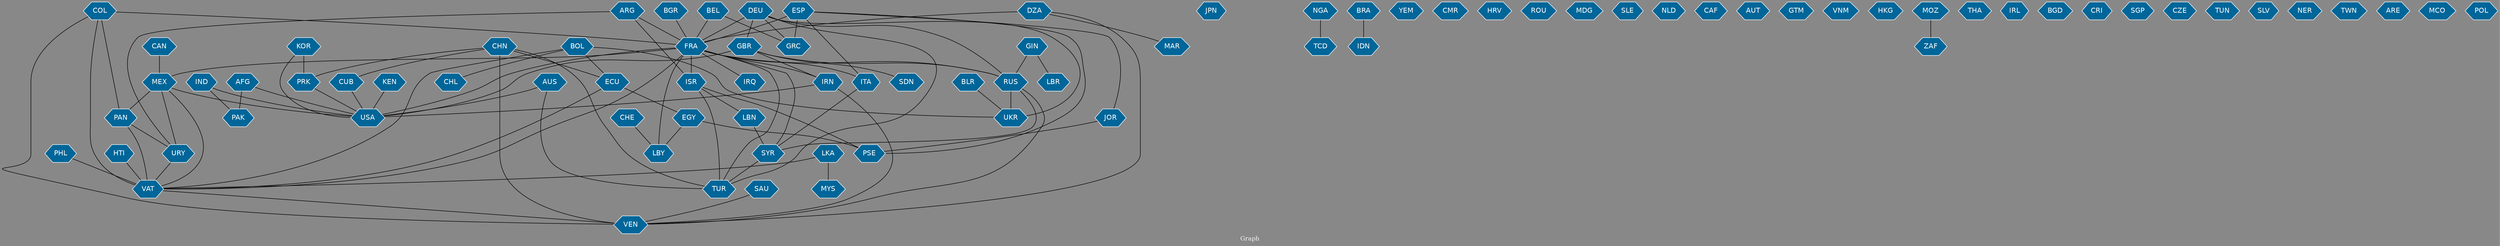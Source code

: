 // Countries together in item graph
graph {
	graph [bgcolor="#888888" fontcolor=white fontsize=12 label="Graph" outputorder=edgesfirst overlap=prism]
	node [color=white fillcolor="#006699" fontcolor=white fontname=Helvetica shape=hexagon style=filled]
	edge [arrowhead=open color=black fontcolor=white fontname=Courier fontsize=12]
		FRA [label=FRA]
		VEN [label=VEN]
		PAK [label=PAK]
		AFG [label=AFG]
		USA [label=USA]
		PSE [label=PSE]
		ARG [label=ARG]
		VAT [label=VAT]
		PHL [label=PHL]
		PRK [label=PRK]
		COL [label=COL]
		IRQ [label=IRQ]
		JPN [label=JPN]
		IRN [label=IRN]
		NGA [label=NGA]
		BRA [label=BRA]
		GRC [label=GRC]
		ITA [label=ITA]
		YEM [label=YEM]
		RUS [label=RUS]
		UKR [label=UKR]
		BEL [label=BEL]
		GBR [label=GBR]
		KOR [label=KOR]
		LKA [label=LKA]
		LBY [label=LBY]
		EGY [label=EGY]
		MEX [label=MEX]
		CMR [label=CMR]
		SYR [label=SYR]
		DEU [label=DEU]
		AUS [label=AUS]
		CHL [label=CHL]
		TCD [label=TCD]
		HTI [label=HTI]
		IND [label=IND]
		HRV [label=HRV]
		ESP [label=ESP]
		CUB [label=CUB]
		PAN [label=PAN]
		URY [label=URY]
		CAN [label=CAN]
		ROU [label=ROU]
		ISR [label=ISR]
		SAU [label=SAU]
		TUR [label=TUR]
		MDG [label=MDG]
		CHN [label=CHN]
		SLE [label=SLE]
		NLD [label=NLD]
		IDN [label=IDN]
		GIN [label=GIN]
		CAF [label=CAF]
		AUT [label=AUT]
		GTM [label=GTM]
		VNM [label=VNM]
		KEN [label=KEN]
		HKG [label=HKG]
		ZAF [label=ZAF]
		MOZ [label=MOZ]
		THA [label=THA]
		LBN [label=LBN]
		DZA [label=DZA]
		IRL [label=IRL]
		CHE [label=CHE]
		JOR [label=JOR]
		BGD [label=BGD]
		LBR [label=LBR]
		BGR [label=BGR]
		CRI [label=CRI]
		MAR [label=MAR]
		SGP [label=SGP]
		BOL [label=BOL]
		SDN [label=SDN]
		CZE [label=CZE]
		TUN [label=TUN]
		BLR [label=BLR]
		MYS [label=MYS]
		SLV [label=SLV]
		ECU [label=ECU]
		NER [label=NER]
		TWN [label=TWN]
		ARE [label=ARE]
		MCO [label=MCO]
		POL [label=POL]
			MEX -- URY [weight=1]
			SYR -- TUR [weight=1]
			PHL -- VAT [weight=8]
			FRA -- IRN [weight=1]
			SAU -- VEN [weight=1]
			ESP -- PSE [weight=1]
			CHN -- TUR [weight=1]
			COL -- VAT [weight=1]
			DEU -- GBR [weight=1]
			AFG -- USA [weight=1]
			BEL -- GRC [weight=1]
			BEL -- FRA [weight=2]
			CHN -- PRK [weight=1]
			BOL -- ECU [weight=1]
			DZA -- VEN [weight=1]
			PRK -- USA [weight=4]
			ISR -- LBN [weight=2]
			ARG -- URY [weight=1]
			KOR -- PRK [weight=4]
			DEU -- RUS [weight=1]
			KOR -- USA [weight=1]
			AUS -- USA [weight=1]
			COL -- FRA [weight=1]
			EGY -- PSE [weight=1]
			RUS -- SYR [weight=1]
			MEX -- PAN [weight=1]
			FRA -- LBY [weight=1]
			LKA -- MYS [weight=1]
			ISR -- TUR [weight=2]
			COL -- VEN [weight=1]
			DZA -- MAR [weight=1]
			ITA -- SYR [weight=1]
			DZA -- FRA [weight=2]
			CHE -- LBY [weight=1]
			BLR -- UKR [weight=1]
			IRN -- VEN [weight=3]
			CHN -- VEN [weight=4]
			ARG -- FRA [weight=1]
			LBN -- SYR [weight=1]
			DEU -- GRC [weight=1]
			FRA -- MEX [weight=2]
			GBR -- RUS [weight=1]
			LKA -- VAT [weight=2]
			BOL -- VAT [weight=1]
			KEN -- USA [weight=1]
			CHN -- CUB [weight=1]
			ECU -- VAT [weight=2]
			GBR -- SDN [weight=1]
			FRA -- USA [weight=6]
			DEU -- FRA [weight=2]
			ISR -- PSE [weight=5]
			IND -- PAK [weight=3]
			CUB -- USA [weight=3]
			ESP -- FRA [weight=3]
			ESP -- ITA [weight=1]
			HTI -- VAT [weight=1]
			VAT -- VEN [weight=1]
			FRA -- SYR [weight=2]
			BOL -- UKR [weight=1]
			COL -- PAN [weight=1]
			ARG -- ISR [weight=1]
			RUS -- UKR [weight=7]
			FRA -- RUS [weight=1]
			IRN -- USA [weight=1]
			ECU -- EGY [weight=1]
			MEX -- VAT [weight=2]
			EGY -- LBY [weight=1]
			NGA -- TCD [weight=1]
			GBR -- USA [weight=4]
			JOR -- PSE [weight=1]
			GIN -- LBR [weight=1]
			MEX -- USA [weight=2]
			ESP -- GRC [weight=2]
			DEU -- UKR [weight=1]
			BGR -- FRA [weight=1]
			RUS -- VEN [weight=1]
			GBR -- IRN [weight=1]
			PAN -- URY [weight=1]
			FRA -- IRQ [weight=3]
			FRA -- VAT [weight=1]
			GIN -- RUS [weight=1]
			FRA -- TUR [weight=1]
			MOZ -- ZAF [weight=1]
			BRA -- IDN [weight=2]
			PAN -- VAT [weight=1]
			DEU -- TUR [weight=1]
			ESP -- JOR [weight=1]
			AUS -- TUR [weight=1]
			URY -- VAT [weight=1]
			CHN -- ECU [weight=1]
			CAN -- MEX [weight=1]
			FRA -- ITA [weight=1]
			BOL -- CHL [weight=1]
			FRA -- ISR [weight=7]
			AFG -- PAK [weight=1]
			IND -- USA [weight=2]
}